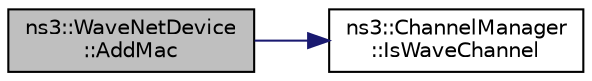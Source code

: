 digraph "ns3::WaveNetDevice::AddMac"
{
 // LATEX_PDF_SIZE
  edge [fontname="Helvetica",fontsize="10",labelfontname="Helvetica",labelfontsize="10"];
  node [fontname="Helvetica",fontsize="10",shape=record];
  rankdir="LR";
  Node1 [label="ns3::WaveNetDevice\l::AddMac",height=0.2,width=0.4,color="black", fillcolor="grey75", style="filled", fontcolor="black",tooltip=" "];
  Node1 -> Node2 [color="midnightblue",fontsize="10",style="solid",fontname="Helvetica"];
  Node2 [label="ns3::ChannelManager\l::IsWaveChannel",height=0.2,width=0.4,color="black", fillcolor="white", style="filled",URL="$classns3_1_1_channel_manager.html#ae06978b638275c7a37ba6505e2104f92",tooltip=" "];
}
